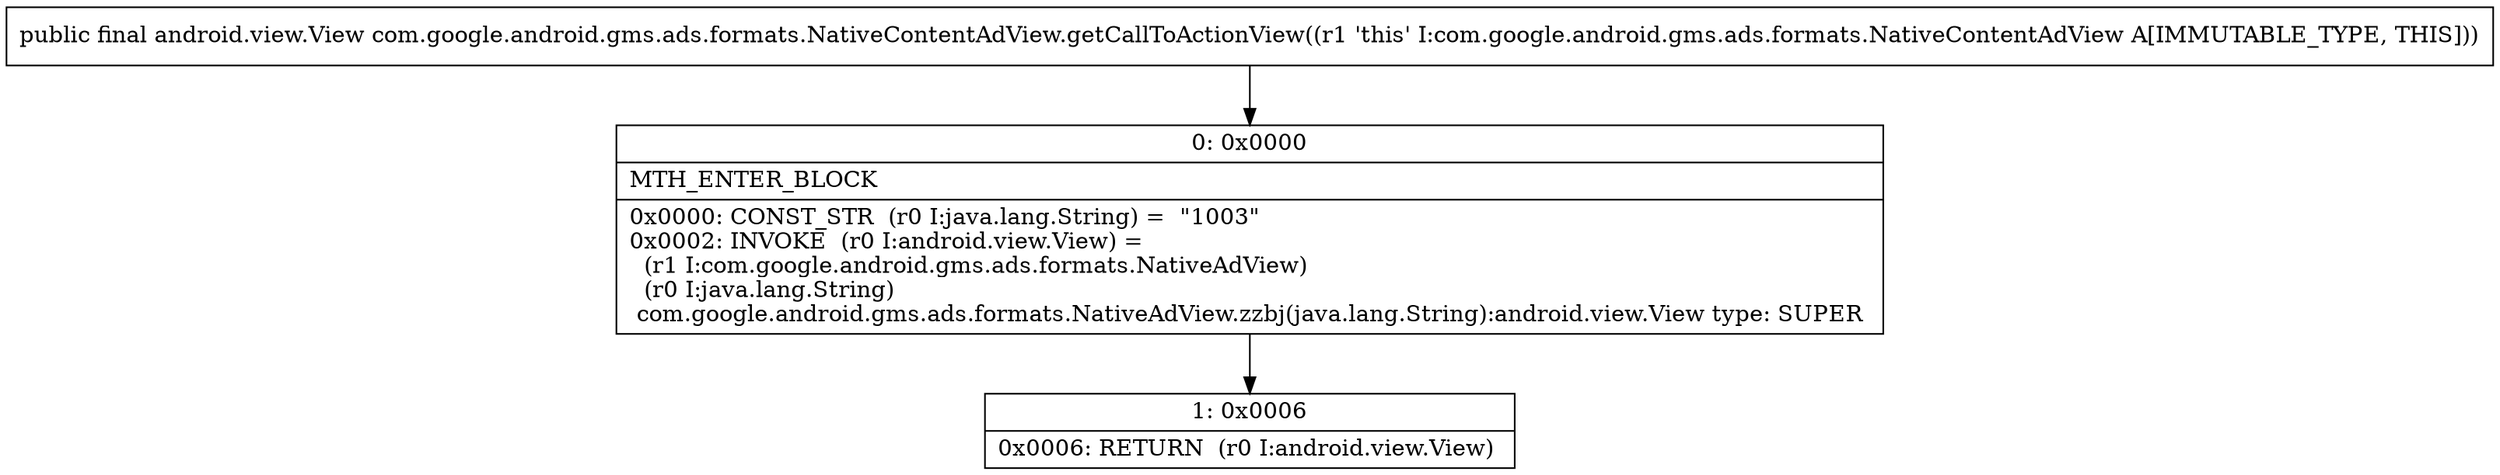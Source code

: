 digraph "CFG forcom.google.android.gms.ads.formats.NativeContentAdView.getCallToActionView()Landroid\/view\/View;" {
Node_0 [shape=record,label="{0\:\ 0x0000|MTH_ENTER_BLOCK\l|0x0000: CONST_STR  (r0 I:java.lang.String) =  \"1003\" \l0x0002: INVOKE  (r0 I:android.view.View) = \l  (r1 I:com.google.android.gms.ads.formats.NativeAdView)\l  (r0 I:java.lang.String)\l com.google.android.gms.ads.formats.NativeAdView.zzbj(java.lang.String):android.view.View type: SUPER \l}"];
Node_1 [shape=record,label="{1\:\ 0x0006|0x0006: RETURN  (r0 I:android.view.View) \l}"];
MethodNode[shape=record,label="{public final android.view.View com.google.android.gms.ads.formats.NativeContentAdView.getCallToActionView((r1 'this' I:com.google.android.gms.ads.formats.NativeContentAdView A[IMMUTABLE_TYPE, THIS])) }"];
MethodNode -> Node_0;
Node_0 -> Node_1;
}

